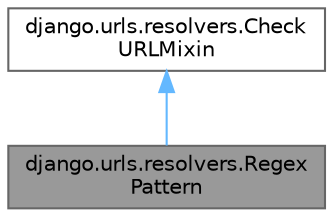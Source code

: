 digraph "django.urls.resolvers.RegexPattern"
{
 // LATEX_PDF_SIZE
  bgcolor="transparent";
  edge [fontname=Helvetica,fontsize=10,labelfontname=Helvetica,labelfontsize=10];
  node [fontname=Helvetica,fontsize=10,shape=box,height=0.2,width=0.4];
  Node1 [id="Node000001",label="django.urls.resolvers.Regex\lPattern",height=0.2,width=0.4,color="gray40", fillcolor="grey60", style="filled", fontcolor="black",tooltip=" "];
  Node2 -> Node1 [id="edge2_Node000001_Node000002",dir="back",color="steelblue1",style="solid",tooltip=" "];
  Node2 [id="Node000002",label="django.urls.resolvers.Check\lURLMixin",height=0.2,width=0.4,color="gray40", fillcolor="white", style="filled",URL="$classdjango_1_1urls_1_1resolvers_1_1CheckURLMixin.html",tooltip=" "];
}
